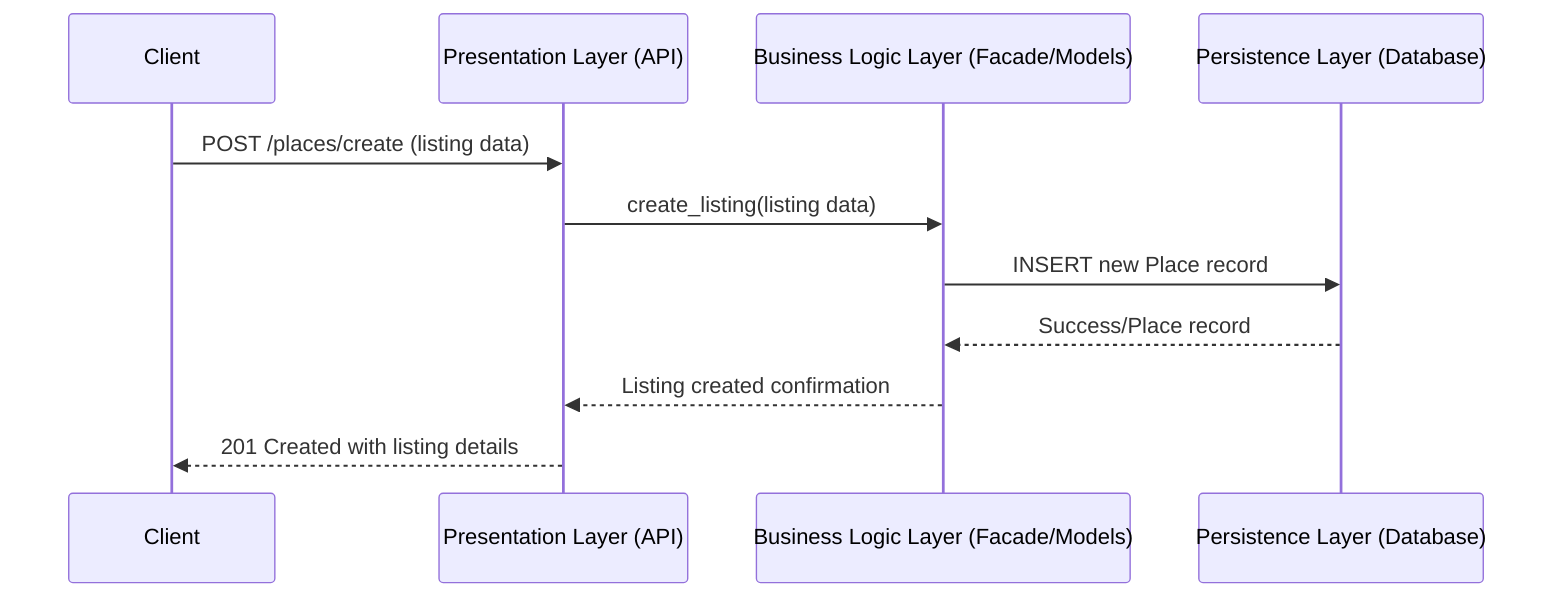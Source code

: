 sequenceDiagram
    participant Client
    participant API as Presentation Layer (API)
    participant BL as Business Logic Layer (Facade/Models)
    participant DB as Persistence Layer (Database)

    Client->>API: POST /places/create (listing data)
    API->>BL: create_listing(listing data)
    BL->>DB: INSERT new Place record
    DB-->>BL: Success/Place record
    BL-->>API: Listing created confirmation
    API-->>Client: 201 Created with listing details